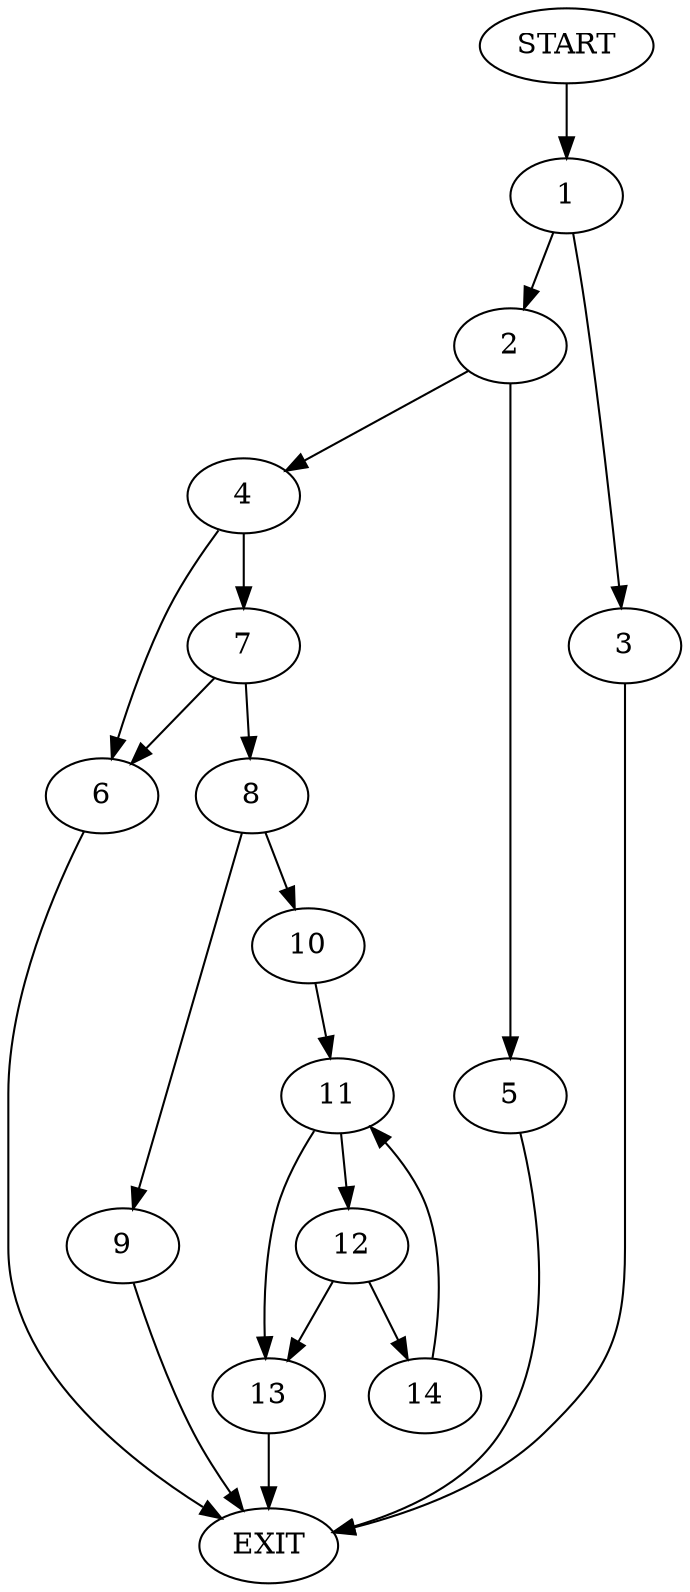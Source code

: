 digraph {
0 [label="START"]
15 [label="EXIT"]
0 -> 1
1 -> 2
1 -> 3
2 -> 4
2 -> 5
3 -> 15
4 -> 6
4 -> 7
5 -> 15
7 -> 6
7 -> 8
6 -> 15
8 -> 9
8 -> 10
9 -> 15
10 -> 11
11 -> 12
11 -> 13
12 -> 13
12 -> 14
13 -> 15
14 -> 11
}
